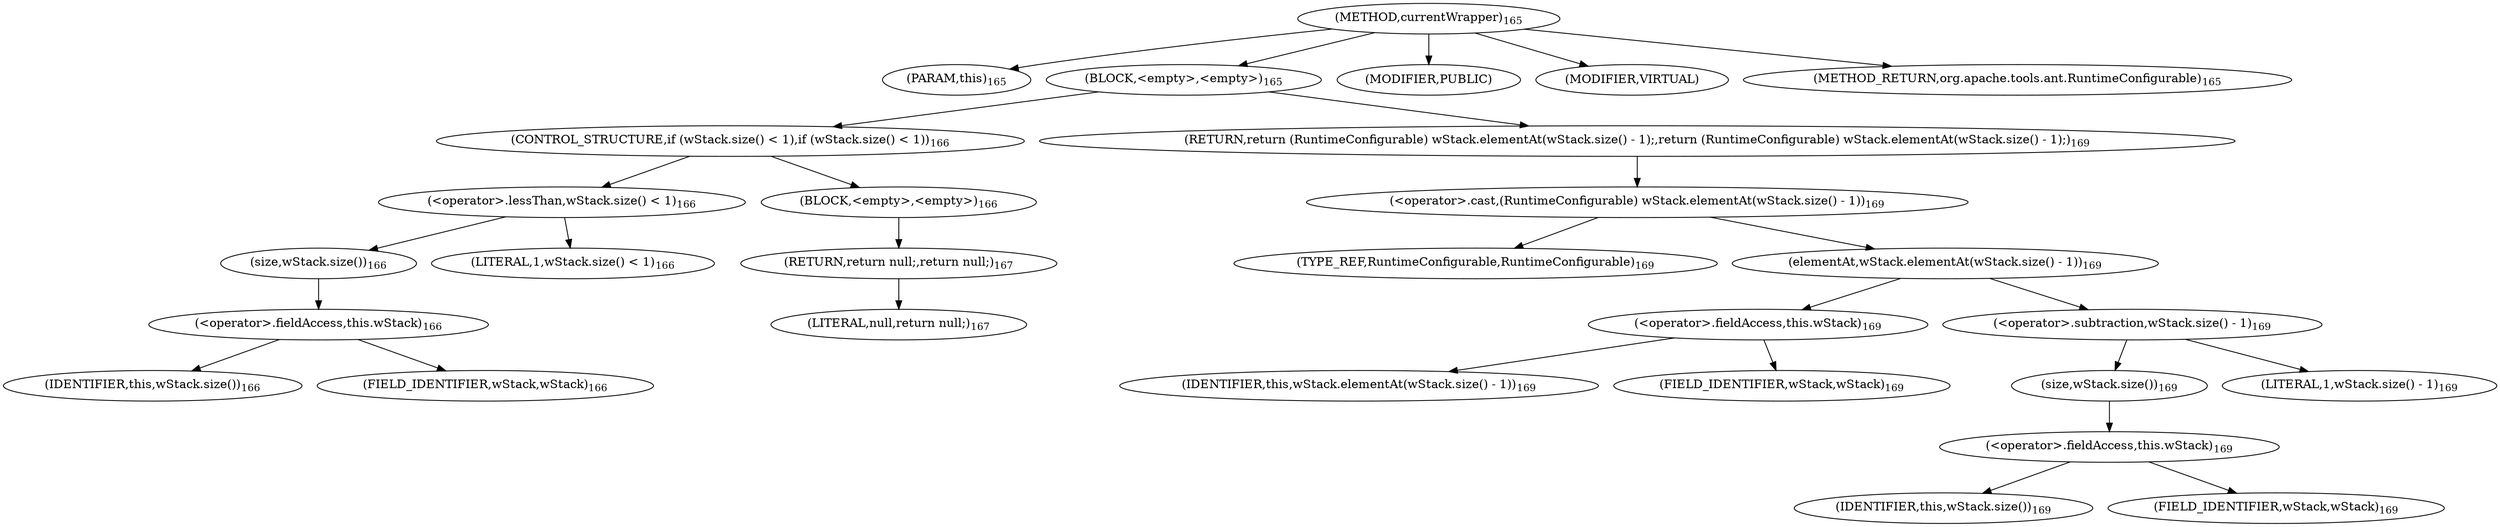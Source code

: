digraph "currentWrapper" {  
"250" [label = <(METHOD,currentWrapper)<SUB>165</SUB>> ]
"251" [label = <(PARAM,this)<SUB>165</SUB>> ]
"252" [label = <(BLOCK,&lt;empty&gt;,&lt;empty&gt;)<SUB>165</SUB>> ]
"253" [label = <(CONTROL_STRUCTURE,if (wStack.size() &lt; 1),if (wStack.size() &lt; 1))<SUB>166</SUB>> ]
"254" [label = <(&lt;operator&gt;.lessThan,wStack.size() &lt; 1)<SUB>166</SUB>> ]
"255" [label = <(size,wStack.size())<SUB>166</SUB>> ]
"256" [label = <(&lt;operator&gt;.fieldAccess,this.wStack)<SUB>166</SUB>> ]
"257" [label = <(IDENTIFIER,this,wStack.size())<SUB>166</SUB>> ]
"258" [label = <(FIELD_IDENTIFIER,wStack,wStack)<SUB>166</SUB>> ]
"259" [label = <(LITERAL,1,wStack.size() &lt; 1)<SUB>166</SUB>> ]
"260" [label = <(BLOCK,&lt;empty&gt;,&lt;empty&gt;)<SUB>166</SUB>> ]
"261" [label = <(RETURN,return null;,return null;)<SUB>167</SUB>> ]
"262" [label = <(LITERAL,null,return null;)<SUB>167</SUB>> ]
"263" [label = <(RETURN,return (RuntimeConfigurable) wStack.elementAt(wStack.size() - 1);,return (RuntimeConfigurable) wStack.elementAt(wStack.size() - 1);)<SUB>169</SUB>> ]
"264" [label = <(&lt;operator&gt;.cast,(RuntimeConfigurable) wStack.elementAt(wStack.size() - 1))<SUB>169</SUB>> ]
"265" [label = <(TYPE_REF,RuntimeConfigurable,RuntimeConfigurable)<SUB>169</SUB>> ]
"266" [label = <(elementAt,wStack.elementAt(wStack.size() - 1))<SUB>169</SUB>> ]
"267" [label = <(&lt;operator&gt;.fieldAccess,this.wStack)<SUB>169</SUB>> ]
"268" [label = <(IDENTIFIER,this,wStack.elementAt(wStack.size() - 1))<SUB>169</SUB>> ]
"269" [label = <(FIELD_IDENTIFIER,wStack,wStack)<SUB>169</SUB>> ]
"270" [label = <(&lt;operator&gt;.subtraction,wStack.size() - 1)<SUB>169</SUB>> ]
"271" [label = <(size,wStack.size())<SUB>169</SUB>> ]
"272" [label = <(&lt;operator&gt;.fieldAccess,this.wStack)<SUB>169</SUB>> ]
"273" [label = <(IDENTIFIER,this,wStack.size())<SUB>169</SUB>> ]
"274" [label = <(FIELD_IDENTIFIER,wStack,wStack)<SUB>169</SUB>> ]
"275" [label = <(LITERAL,1,wStack.size() - 1)<SUB>169</SUB>> ]
"276" [label = <(MODIFIER,PUBLIC)> ]
"277" [label = <(MODIFIER,VIRTUAL)> ]
"278" [label = <(METHOD_RETURN,org.apache.tools.ant.RuntimeConfigurable)<SUB>165</SUB>> ]
  "250" -> "251" 
  "250" -> "252" 
  "250" -> "276" 
  "250" -> "277" 
  "250" -> "278" 
  "252" -> "253" 
  "252" -> "263" 
  "253" -> "254" 
  "253" -> "260" 
  "254" -> "255" 
  "254" -> "259" 
  "255" -> "256" 
  "256" -> "257" 
  "256" -> "258" 
  "260" -> "261" 
  "261" -> "262" 
  "263" -> "264" 
  "264" -> "265" 
  "264" -> "266" 
  "266" -> "267" 
  "266" -> "270" 
  "267" -> "268" 
  "267" -> "269" 
  "270" -> "271" 
  "270" -> "275" 
  "271" -> "272" 
  "272" -> "273" 
  "272" -> "274" 
}
